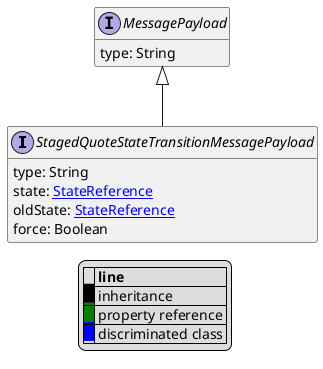 @startuml

hide empty fields
hide empty methods
legend
|= |= line |
|<back:black>   </back>| inheritance |
|<back:green>   </back>| property reference |
|<back:blue>   </back>| discriminated class |
endlegend
interface StagedQuoteStateTransitionMessagePayload [[StagedQuoteStateTransitionMessagePayload.svg]] extends MessagePayload {
    type: String
    state: [[StateReference.svg StateReference]]
    oldState: [[StateReference.svg StateReference]]
    force: Boolean
}
interface MessagePayload [[MessagePayload.svg]]  {
    type: String
}





@enduml
